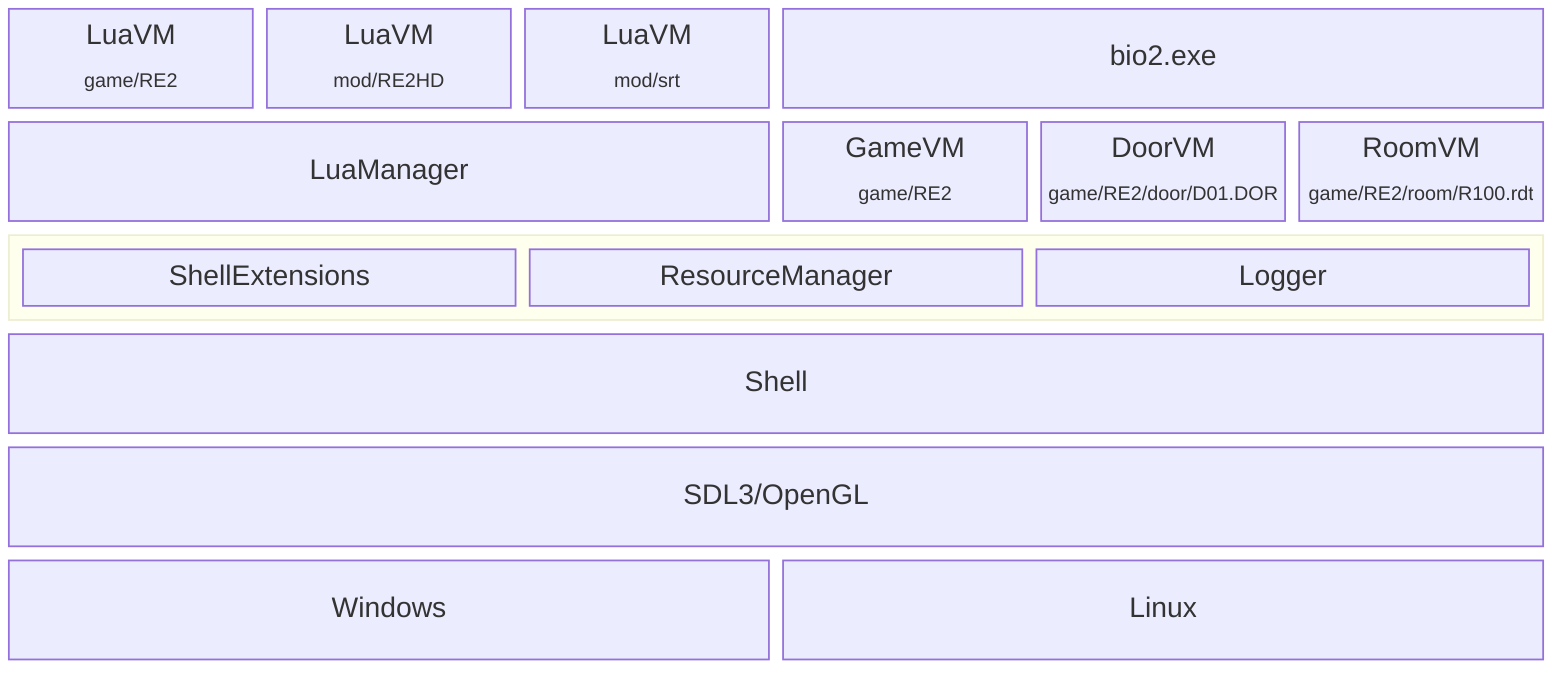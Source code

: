 block-beta
  columns 6
  LuaVM1["LuaVM\n<span style='font-size: 0.7em;'>game/RE2</span>"]
  LuaVM2["LuaVM\n<span style='font-size: 0.7em;'>mod/RE2HD</span>"]
  LuaVM3["LuaVM\n<span style='font-size: 0.7em;'>mod/srt</span>"]
  bio2.exe:3
  LuaManager:3
  GameVM["GameVM\n<span style='font-size: 0.7em;'>game/RE2</span>"]
  DoorVM["DoorVM\n<span style='font-size: 0.7em;'>game/RE2/door/D01.DOR</span>"]
  RoomVM["RoomVM\n<span style='font-size: 0.7em;'>game/RE2/room/R100.rdt</span>"]
  block:shell:6
    columns 3
    ShellExtensions ResourceManager Logger
  end
  Shell:6
  SDL3/OpenGL:6
  Windows:3
  Linux:3